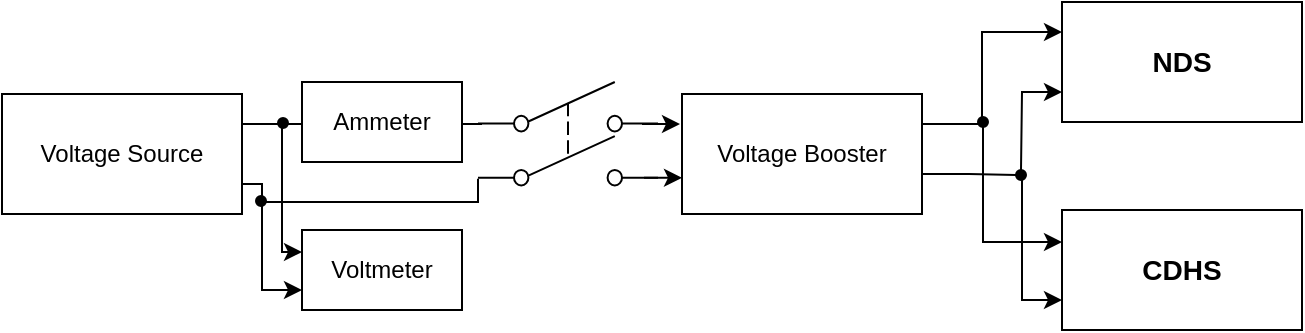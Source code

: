 <mxfile version="20.6.2" type="github">
  <diagram id="ECmXWTuZhTdi_2raTafA" name="Page-1">
    <mxGraphModel dx="348" dy="170" grid="1" gridSize="10" guides="1" tooltips="1" connect="1" arrows="1" fold="1" page="1" pageScale="1" pageWidth="1169" pageHeight="827" math="0" shadow="0">
      <root>
        <mxCell id="0" />
        <mxCell id="1" parent="0" />
        <mxCell id="BqTzt3Rcbde577jgYo1B-43" style="edgeStyle=orthogonalEdgeStyle;rounded=0;orthogonalLoop=1;jettySize=auto;html=1;exitX=1;exitY=0.75;exitDx=0;exitDy=0;endArrow=none;endFill=0;entryX=0;entryY=0.93;entryDx=0;entryDy=0;entryPerimeter=0;" parent="1" source="BqTzt3Rcbde577jgYo1B-20" target="BqTzt3Rcbde577jgYo1B-40" edge="1">
          <mxGeometry relative="1" as="geometry">
            <mxPoint x="340" y="360" as="sourcePoint" />
            <mxPoint x="458" y="351.36" as="targetPoint" />
            <Array as="points">
              <mxPoint x="350" y="351" />
              <mxPoint x="350" y="360" />
              <mxPoint x="458" y="360" />
            </Array>
          </mxGeometry>
        </mxCell>
        <mxCell id="BqTzt3Rcbde577jgYo1B-45" style="edgeStyle=none;rounded=0;orthogonalLoop=1;jettySize=auto;html=1;exitX=1;exitY=0.25;exitDx=0;exitDy=0;endArrow=none;endFill=0;" parent="1" source="BqTzt3Rcbde577jgYo1B-20" edge="1">
          <mxGeometry relative="1" as="geometry">
            <mxPoint x="460" y="321" as="targetPoint" />
          </mxGeometry>
        </mxCell>
        <mxCell id="BqTzt3Rcbde577jgYo1B-20" value="Voltage Source" style="rounded=0;whiteSpace=wrap;html=1;" parent="1" vertex="1">
          <mxGeometry x="220" y="306" width="120" height="60" as="geometry" />
        </mxCell>
        <mxCell id="BqTzt3Rcbde577jgYo1B-48" style="edgeStyle=elbowEdgeStyle;rounded=0;orthogonalLoop=1;jettySize=auto;html=1;exitX=1;exitY=0.25;exitDx=0;exitDy=0;endArrow=classic;endFill=1;entryX=0;entryY=0.25;entryDx=0;entryDy=0;" parent="1" source="BqTzt3Rcbde577jgYo1B-28" target="BqTzt3Rcbde577jgYo1B-31" edge="1">
          <mxGeometry relative="1" as="geometry">
            <mxPoint x="720" y="321.059" as="targetPoint" />
            <Array as="points">
              <mxPoint x="710" y="300" />
            </Array>
          </mxGeometry>
        </mxCell>
        <mxCell id="BqTzt3Rcbde577jgYo1B-28" value="Voltage Booster" style="rounded=0;whiteSpace=wrap;html=1;" parent="1" vertex="1">
          <mxGeometry x="560" y="306" width="120" height="60" as="geometry" />
        </mxCell>
        <mxCell id="BqTzt3Rcbde577jgYo1B-51" style="edgeStyle=orthogonalEdgeStyle;rounded=0;orthogonalLoop=1;jettySize=auto;html=1;exitX=0;exitY=0.75;exitDx=0;exitDy=0;endArrow=none;endFill=0;startArrow=classic;startFill=1;" parent="1" source="BqTzt3Rcbde577jgYo1B-29" edge="1">
          <mxGeometry relative="1" as="geometry">
            <mxPoint x="730" y="346" as="targetPoint" />
            <mxPoint x="750" y="405" as="sourcePoint" />
          </mxGeometry>
        </mxCell>
        <mxCell id="BqTzt3Rcbde577jgYo1B-29" value="&lt;b&gt;&lt;font style=&quot;font-size: 14px;&quot;&gt;CDHS&lt;/font&gt;&lt;/b&gt;" style="rounded=0;whiteSpace=wrap;html=1;" parent="1" vertex="1">
          <mxGeometry x="750" y="364" width="120" height="60" as="geometry" />
        </mxCell>
        <mxCell id="BqTzt3Rcbde577jgYo1B-31" value="&lt;b&gt;&lt;font style=&quot;font-size: 14px;&quot;&gt;NDS&lt;/font&gt;&lt;/b&gt;" style="rounded=0;whiteSpace=wrap;html=1;" parent="1" vertex="1">
          <mxGeometry x="750" y="260" width="120" height="60" as="geometry" />
        </mxCell>
        <mxCell id="BqTzt3Rcbde577jgYo1B-40" value="" style="pointerEvents=1;verticalLabelPosition=bottom;shadow=0;dashed=0;align=center;html=1;verticalAlign=top;shape=mxgraph.electrical.electro-mechanical.dpst2;elSwitchState=off;points=[[0,0.39,0,0,0],[0,0.93,0,0,0],[1,0.39,0,0,0],[1,0.93,0,0,0]];" parent="1" vertex="1">
          <mxGeometry x="458" y="300" width="90" height="52" as="geometry" />
        </mxCell>
        <mxCell id="BqTzt3Rcbde577jgYo1B-41" style="edgeStyle=none;rounded=0;orthogonalLoop=1;jettySize=auto;html=1;exitX=0;exitY=0.5;exitDx=0;exitDy=0;exitPerimeter=0;startArrow=none;startFill=0;endArrow=classic;endFill=1;" parent="1" edge="1">
          <mxGeometry relative="1" as="geometry">
            <mxPoint x="540" y="321" as="sourcePoint" />
            <mxPoint x="559" y="321" as="targetPoint" />
          </mxGeometry>
        </mxCell>
        <mxCell id="BqTzt3Rcbde577jgYo1B-42" style="edgeStyle=none;rounded=0;orthogonalLoop=1;jettySize=auto;html=1;exitX=0;exitY=0.5;exitDx=0;exitDy=0;exitPerimeter=0;startArrow=none;startFill=0;endArrow=classic;endFill=1;" parent="1" edge="1">
          <mxGeometry relative="1" as="geometry">
            <mxPoint x="541" y="347.88" as="sourcePoint" />
            <mxPoint x="560" y="347.88" as="targetPoint" />
          </mxGeometry>
        </mxCell>
        <mxCell id="BqTzt3Rcbde577jgYo1B-46" value="Ammeter" style="rounded=0;whiteSpace=wrap;html=1;" parent="1" vertex="1">
          <mxGeometry x="370" y="300" width="80" height="40" as="geometry" />
        </mxCell>
        <mxCell id="BqTzt3Rcbde577jgYo1B-49" style="edgeStyle=elbowEdgeStyle;rounded=0;orthogonalLoop=1;jettySize=auto;html=1;exitX=0.5;exitY=0;exitDx=0;exitDy=0;endArrow=classic;endFill=1;entryX=0;entryY=0.75;entryDx=0;entryDy=0;startArrow=none;" parent="1" edge="1">
          <mxGeometry relative="1" as="geometry">
            <mxPoint x="750" y="305" as="targetPoint" />
            <mxPoint x="729.5" y="344" as="sourcePoint" />
            <Array as="points">
              <mxPoint x="730" y="330" />
            </Array>
          </mxGeometry>
        </mxCell>
        <mxCell id="BqTzt3Rcbde577jgYo1B-57" value="" style="edgeStyle=orthogonalEdgeStyle;rounded=0;orthogonalLoop=1;jettySize=auto;html=1;endArrow=none;endFill=0;startArrow=classic;startFill=1;entryX=0.5;entryY=1;entryDx=0;entryDy=0;" parent="1" edge="1">
          <mxGeometry relative="1" as="geometry">
            <mxPoint x="710.5" y="322.5" as="targetPoint" />
            <mxPoint x="750" y="380" as="sourcePoint" />
            <Array as="points">
              <mxPoint x="740" y="380" />
              <mxPoint x="740" y="380" />
              <mxPoint x="710" y="380" />
            </Array>
          </mxGeometry>
        </mxCell>
        <mxCell id="BqTzt3Rcbde577jgYo1B-59" value="" style="edgeStyle=elbowEdgeStyle;rounded=0;orthogonalLoop=1;jettySize=auto;html=1;exitX=1;exitY=0.25;exitDx=0;exitDy=0;endArrow=none;endFill=1;entryX=0;entryY=0.5;entryDx=0;entryDy=0;" parent="1" target="BqTzt3Rcbde577jgYo1B-68" edge="1">
          <mxGeometry relative="1" as="geometry">
            <mxPoint x="726.257" y="345.937" as="targetPoint" />
            <mxPoint x="680" y="346.0" as="sourcePoint" />
            <Array as="points" />
          </mxGeometry>
        </mxCell>
        <mxCell id="BqTzt3Rcbde577jgYo1B-67" value="" style="ellipse;whiteSpace=wrap;html=1;fillColor=#000000;aspect=fixed;" parent="1" vertex="1">
          <mxGeometry x="708" y="317.5" width="5" height="5" as="geometry" />
        </mxCell>
        <mxCell id="BqTzt3Rcbde577jgYo1B-68" value="" style="ellipse;whiteSpace=wrap;html=1;fillColor=#000000;aspect=fixed;" parent="1" vertex="1">
          <mxGeometry x="727" y="344" width="5" height="5" as="geometry" />
        </mxCell>
        <mxCell id="rbMfaMmENtljE-F92woQ-3" style="edgeStyle=elbowEdgeStyle;rounded=0;orthogonalLoop=1;jettySize=auto;html=1;exitX=0;exitY=0.75;exitDx=0;exitDy=0;startArrow=classic;startFill=1;endArrow=none;endFill=0;" edge="1" parent="1" source="rbMfaMmENtljE-F92woQ-1">
          <mxGeometry relative="1" as="geometry">
            <mxPoint x="340" y="351" as="targetPoint" />
            <mxPoint x="361" y="385" as="sourcePoint" />
            <Array as="points">
              <mxPoint x="350" y="370" />
            </Array>
          </mxGeometry>
        </mxCell>
        <mxCell id="rbMfaMmENtljE-F92woQ-5" style="edgeStyle=elbowEdgeStyle;rounded=0;orthogonalLoop=1;jettySize=auto;html=1;exitX=0;exitY=0.25;exitDx=0;exitDy=0;startArrow=classic;startFill=1;endArrow=none;endFill=0;" edge="1" parent="1">
          <mxGeometry relative="1" as="geometry">
            <mxPoint x="350" y="321" as="targetPoint" />
            <mxPoint x="370" y="385" as="sourcePoint" />
          </mxGeometry>
        </mxCell>
        <mxCell id="rbMfaMmENtljE-F92woQ-1" value="Voltmeter" style="rounded=0;whiteSpace=wrap;html=1;" vertex="1" parent="1">
          <mxGeometry x="370" y="374" width="80" height="40" as="geometry" />
        </mxCell>
        <mxCell id="rbMfaMmENtljE-F92woQ-6" value="" style="ellipse;whiteSpace=wrap;html=1;fillColor=#000000;aspect=fixed;" vertex="1" parent="1">
          <mxGeometry x="358" y="318" width="5" height="5" as="geometry" />
        </mxCell>
        <mxCell id="rbMfaMmENtljE-F92woQ-8" value="" style="ellipse;whiteSpace=wrap;html=1;fillColor=#000000;aspect=fixed;" vertex="1" parent="1">
          <mxGeometry x="347" y="357" width="5" height="5" as="geometry" />
        </mxCell>
      </root>
    </mxGraphModel>
  </diagram>
</mxfile>
